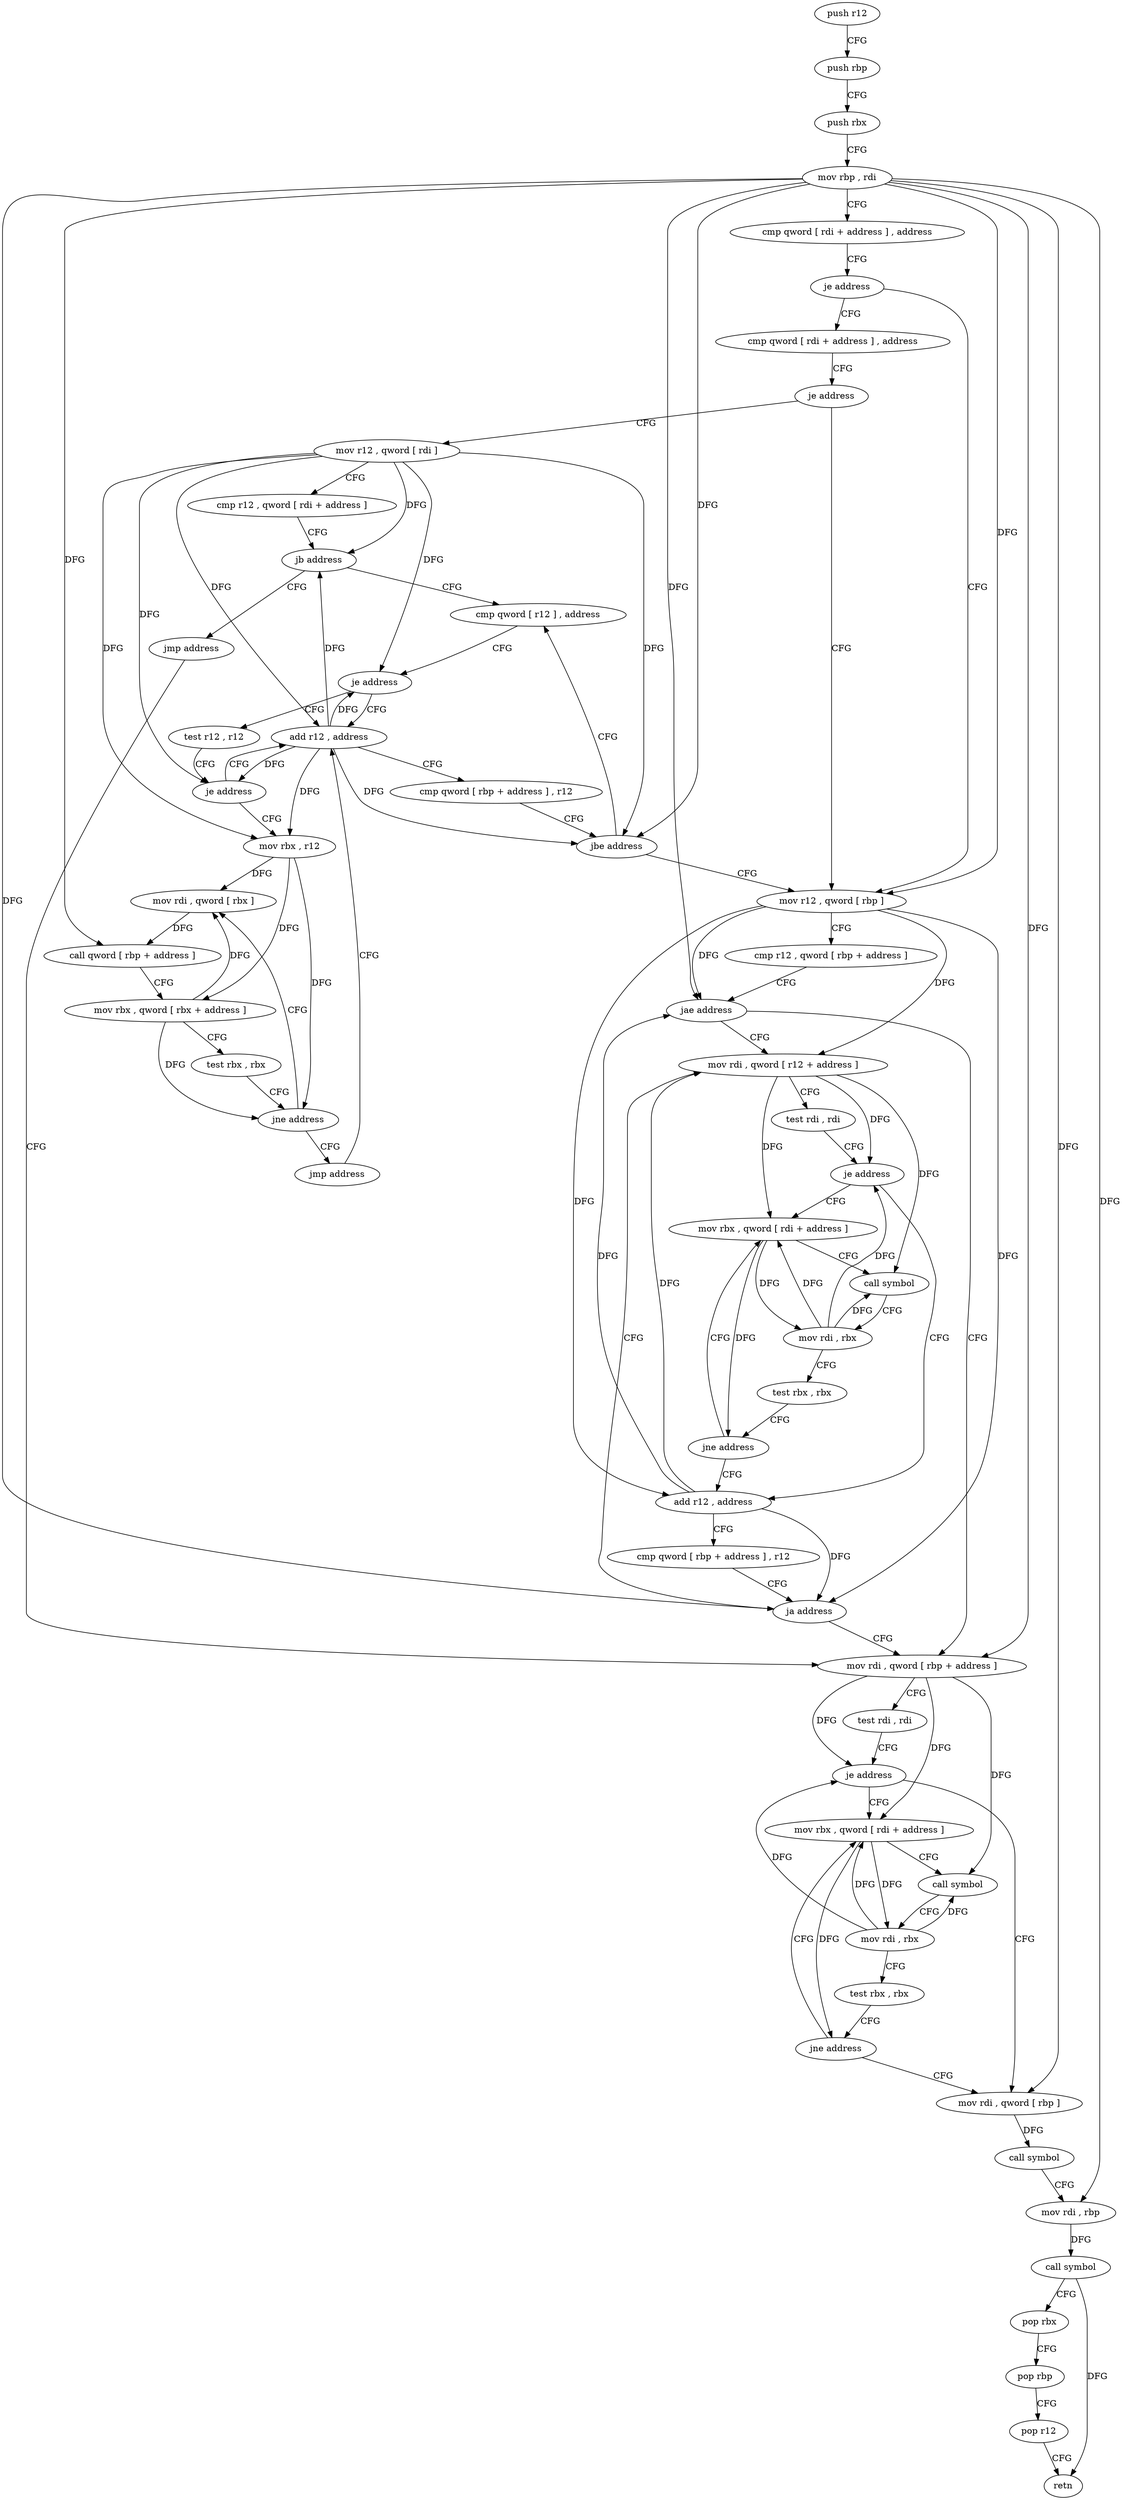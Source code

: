 digraph "func" {
"4277761" [label = "push r12" ]
"4277763" [label = "push rbp" ]
"4277764" [label = "push rbx" ]
"4277765" [label = "mov rbp , rdi" ]
"4277768" [label = "cmp qword [ rdi + address ] , address" ]
"4277773" [label = "je address" ]
"4277835" [label = "mov r12 , qword [ rbp ]" ]
"4277775" [label = "cmp qword [ rdi + address ] , address" ]
"4277839" [label = "cmp r12 , qword [ rbp + address ]" ]
"4277843" [label = "jae address" ]
"4277882" [label = "mov rdi , qword [ rbp + address ]" ]
"4277845" [label = "mov rdi , qword [ r12 + address ]" ]
"4277780" [label = "je address" ]
"4277782" [label = "mov r12 , qword [ rdi ]" ]
"4277886" [label = "test rdi , rdi" ]
"4277889" [label = "je address" ]
"4277908" [label = "mov rdi , qword [ rbp ]" ]
"4277891" [label = "mov rbx , qword [ rdi + address ]" ]
"4277850" [label = "test rdi , rdi" ]
"4277853" [label = "je address" ]
"4277872" [label = "add r12 , address" ]
"4277855" [label = "mov rbx , qword [ rdi + address ]" ]
"4277785" [label = "cmp r12 , qword [ rdi + address ]" ]
"4277789" [label = "jb address" ]
"4277803" [label = "cmp qword [ r12 ] , address" ]
"4277791" [label = "jmp address" ]
"4277912" [label = "call symbol" ]
"4277917" [label = "mov rdi , rbp" ]
"4277920" [label = "call symbol" ]
"4277925" [label = "pop rbx" ]
"4277926" [label = "pop rbp" ]
"4277927" [label = "pop r12" ]
"4277929" [label = "retn" ]
"4277895" [label = "call symbol" ]
"4277900" [label = "mov rdi , rbx" ]
"4277903" [label = "test rbx , rbx" ]
"4277906" [label = "jne address" ]
"4277876" [label = "cmp qword [ rbp + address ] , r12" ]
"4277880" [label = "ja address" ]
"4277859" [label = "call symbol" ]
"4277864" [label = "mov rdi , rbx" ]
"4277867" [label = "test rbx , rbx" ]
"4277870" [label = "jne address" ]
"4277808" [label = "je address" ]
"4277793" [label = "add r12 , address" ]
"4277810" [label = "test r12 , r12" ]
"4277797" [label = "cmp qword [ rbp + address ] , r12" ]
"4277801" [label = "jbe address" ]
"4277813" [label = "je address" ]
"4277815" [label = "mov rbx , r12" ]
"4277818" [label = "mov rdi , qword [ rbx ]" ]
"4277821" [label = "call qword [ rbp + address ]" ]
"4277824" [label = "mov rbx , qword [ rbx + address ]" ]
"4277828" [label = "test rbx , rbx" ]
"4277831" [label = "jne address" ]
"4277833" [label = "jmp address" ]
"4277761" -> "4277763" [ label = "CFG" ]
"4277763" -> "4277764" [ label = "CFG" ]
"4277764" -> "4277765" [ label = "CFG" ]
"4277765" -> "4277768" [ label = "CFG" ]
"4277765" -> "4277835" [ label = "DFG" ]
"4277765" -> "4277843" [ label = "DFG" ]
"4277765" -> "4277882" [ label = "DFG" ]
"4277765" -> "4277908" [ label = "DFG" ]
"4277765" -> "4277917" [ label = "DFG" ]
"4277765" -> "4277880" [ label = "DFG" ]
"4277765" -> "4277801" [ label = "DFG" ]
"4277765" -> "4277821" [ label = "DFG" ]
"4277768" -> "4277773" [ label = "CFG" ]
"4277773" -> "4277835" [ label = "CFG" ]
"4277773" -> "4277775" [ label = "CFG" ]
"4277835" -> "4277839" [ label = "CFG" ]
"4277835" -> "4277843" [ label = "DFG" ]
"4277835" -> "4277845" [ label = "DFG" ]
"4277835" -> "4277872" [ label = "DFG" ]
"4277835" -> "4277880" [ label = "DFG" ]
"4277775" -> "4277780" [ label = "CFG" ]
"4277839" -> "4277843" [ label = "CFG" ]
"4277843" -> "4277882" [ label = "CFG" ]
"4277843" -> "4277845" [ label = "CFG" ]
"4277882" -> "4277886" [ label = "CFG" ]
"4277882" -> "4277889" [ label = "DFG" ]
"4277882" -> "4277891" [ label = "DFG" ]
"4277882" -> "4277895" [ label = "DFG" ]
"4277845" -> "4277850" [ label = "CFG" ]
"4277845" -> "4277853" [ label = "DFG" ]
"4277845" -> "4277855" [ label = "DFG" ]
"4277845" -> "4277859" [ label = "DFG" ]
"4277780" -> "4277835" [ label = "CFG" ]
"4277780" -> "4277782" [ label = "CFG" ]
"4277782" -> "4277785" [ label = "CFG" ]
"4277782" -> "4277789" [ label = "DFG" ]
"4277782" -> "4277808" [ label = "DFG" ]
"4277782" -> "4277793" [ label = "DFG" ]
"4277782" -> "4277801" [ label = "DFG" ]
"4277782" -> "4277813" [ label = "DFG" ]
"4277782" -> "4277815" [ label = "DFG" ]
"4277886" -> "4277889" [ label = "CFG" ]
"4277889" -> "4277908" [ label = "CFG" ]
"4277889" -> "4277891" [ label = "CFG" ]
"4277908" -> "4277912" [ label = "DFG" ]
"4277891" -> "4277895" [ label = "CFG" ]
"4277891" -> "4277900" [ label = "DFG" ]
"4277891" -> "4277906" [ label = "DFG" ]
"4277850" -> "4277853" [ label = "CFG" ]
"4277853" -> "4277872" [ label = "CFG" ]
"4277853" -> "4277855" [ label = "CFG" ]
"4277872" -> "4277876" [ label = "CFG" ]
"4277872" -> "4277845" [ label = "DFG" ]
"4277872" -> "4277843" [ label = "DFG" ]
"4277872" -> "4277880" [ label = "DFG" ]
"4277855" -> "4277859" [ label = "CFG" ]
"4277855" -> "4277864" [ label = "DFG" ]
"4277855" -> "4277870" [ label = "DFG" ]
"4277785" -> "4277789" [ label = "CFG" ]
"4277789" -> "4277803" [ label = "CFG" ]
"4277789" -> "4277791" [ label = "CFG" ]
"4277803" -> "4277808" [ label = "CFG" ]
"4277791" -> "4277882" [ label = "CFG" ]
"4277912" -> "4277917" [ label = "CFG" ]
"4277917" -> "4277920" [ label = "DFG" ]
"4277920" -> "4277925" [ label = "CFG" ]
"4277920" -> "4277929" [ label = "DFG" ]
"4277925" -> "4277926" [ label = "CFG" ]
"4277926" -> "4277927" [ label = "CFG" ]
"4277927" -> "4277929" [ label = "CFG" ]
"4277895" -> "4277900" [ label = "CFG" ]
"4277900" -> "4277903" [ label = "CFG" ]
"4277900" -> "4277889" [ label = "DFG" ]
"4277900" -> "4277891" [ label = "DFG" ]
"4277900" -> "4277895" [ label = "DFG" ]
"4277903" -> "4277906" [ label = "CFG" ]
"4277906" -> "4277891" [ label = "CFG" ]
"4277906" -> "4277908" [ label = "CFG" ]
"4277876" -> "4277880" [ label = "CFG" ]
"4277880" -> "4277845" [ label = "CFG" ]
"4277880" -> "4277882" [ label = "CFG" ]
"4277859" -> "4277864" [ label = "CFG" ]
"4277864" -> "4277867" [ label = "CFG" ]
"4277864" -> "4277853" [ label = "DFG" ]
"4277864" -> "4277855" [ label = "DFG" ]
"4277864" -> "4277859" [ label = "DFG" ]
"4277867" -> "4277870" [ label = "CFG" ]
"4277870" -> "4277855" [ label = "CFG" ]
"4277870" -> "4277872" [ label = "CFG" ]
"4277808" -> "4277793" [ label = "CFG" ]
"4277808" -> "4277810" [ label = "CFG" ]
"4277793" -> "4277797" [ label = "CFG" ]
"4277793" -> "4277808" [ label = "DFG" ]
"4277793" -> "4277789" [ label = "DFG" ]
"4277793" -> "4277801" [ label = "DFG" ]
"4277793" -> "4277813" [ label = "DFG" ]
"4277793" -> "4277815" [ label = "DFG" ]
"4277810" -> "4277813" [ label = "CFG" ]
"4277797" -> "4277801" [ label = "CFG" ]
"4277801" -> "4277835" [ label = "CFG" ]
"4277801" -> "4277803" [ label = "CFG" ]
"4277813" -> "4277793" [ label = "CFG" ]
"4277813" -> "4277815" [ label = "CFG" ]
"4277815" -> "4277818" [ label = "DFG" ]
"4277815" -> "4277824" [ label = "DFG" ]
"4277815" -> "4277831" [ label = "DFG" ]
"4277818" -> "4277821" [ label = "DFG" ]
"4277821" -> "4277824" [ label = "CFG" ]
"4277824" -> "4277828" [ label = "CFG" ]
"4277824" -> "4277818" [ label = "DFG" ]
"4277824" -> "4277831" [ label = "DFG" ]
"4277828" -> "4277831" [ label = "CFG" ]
"4277831" -> "4277818" [ label = "CFG" ]
"4277831" -> "4277833" [ label = "CFG" ]
"4277833" -> "4277793" [ label = "CFG" ]
}
